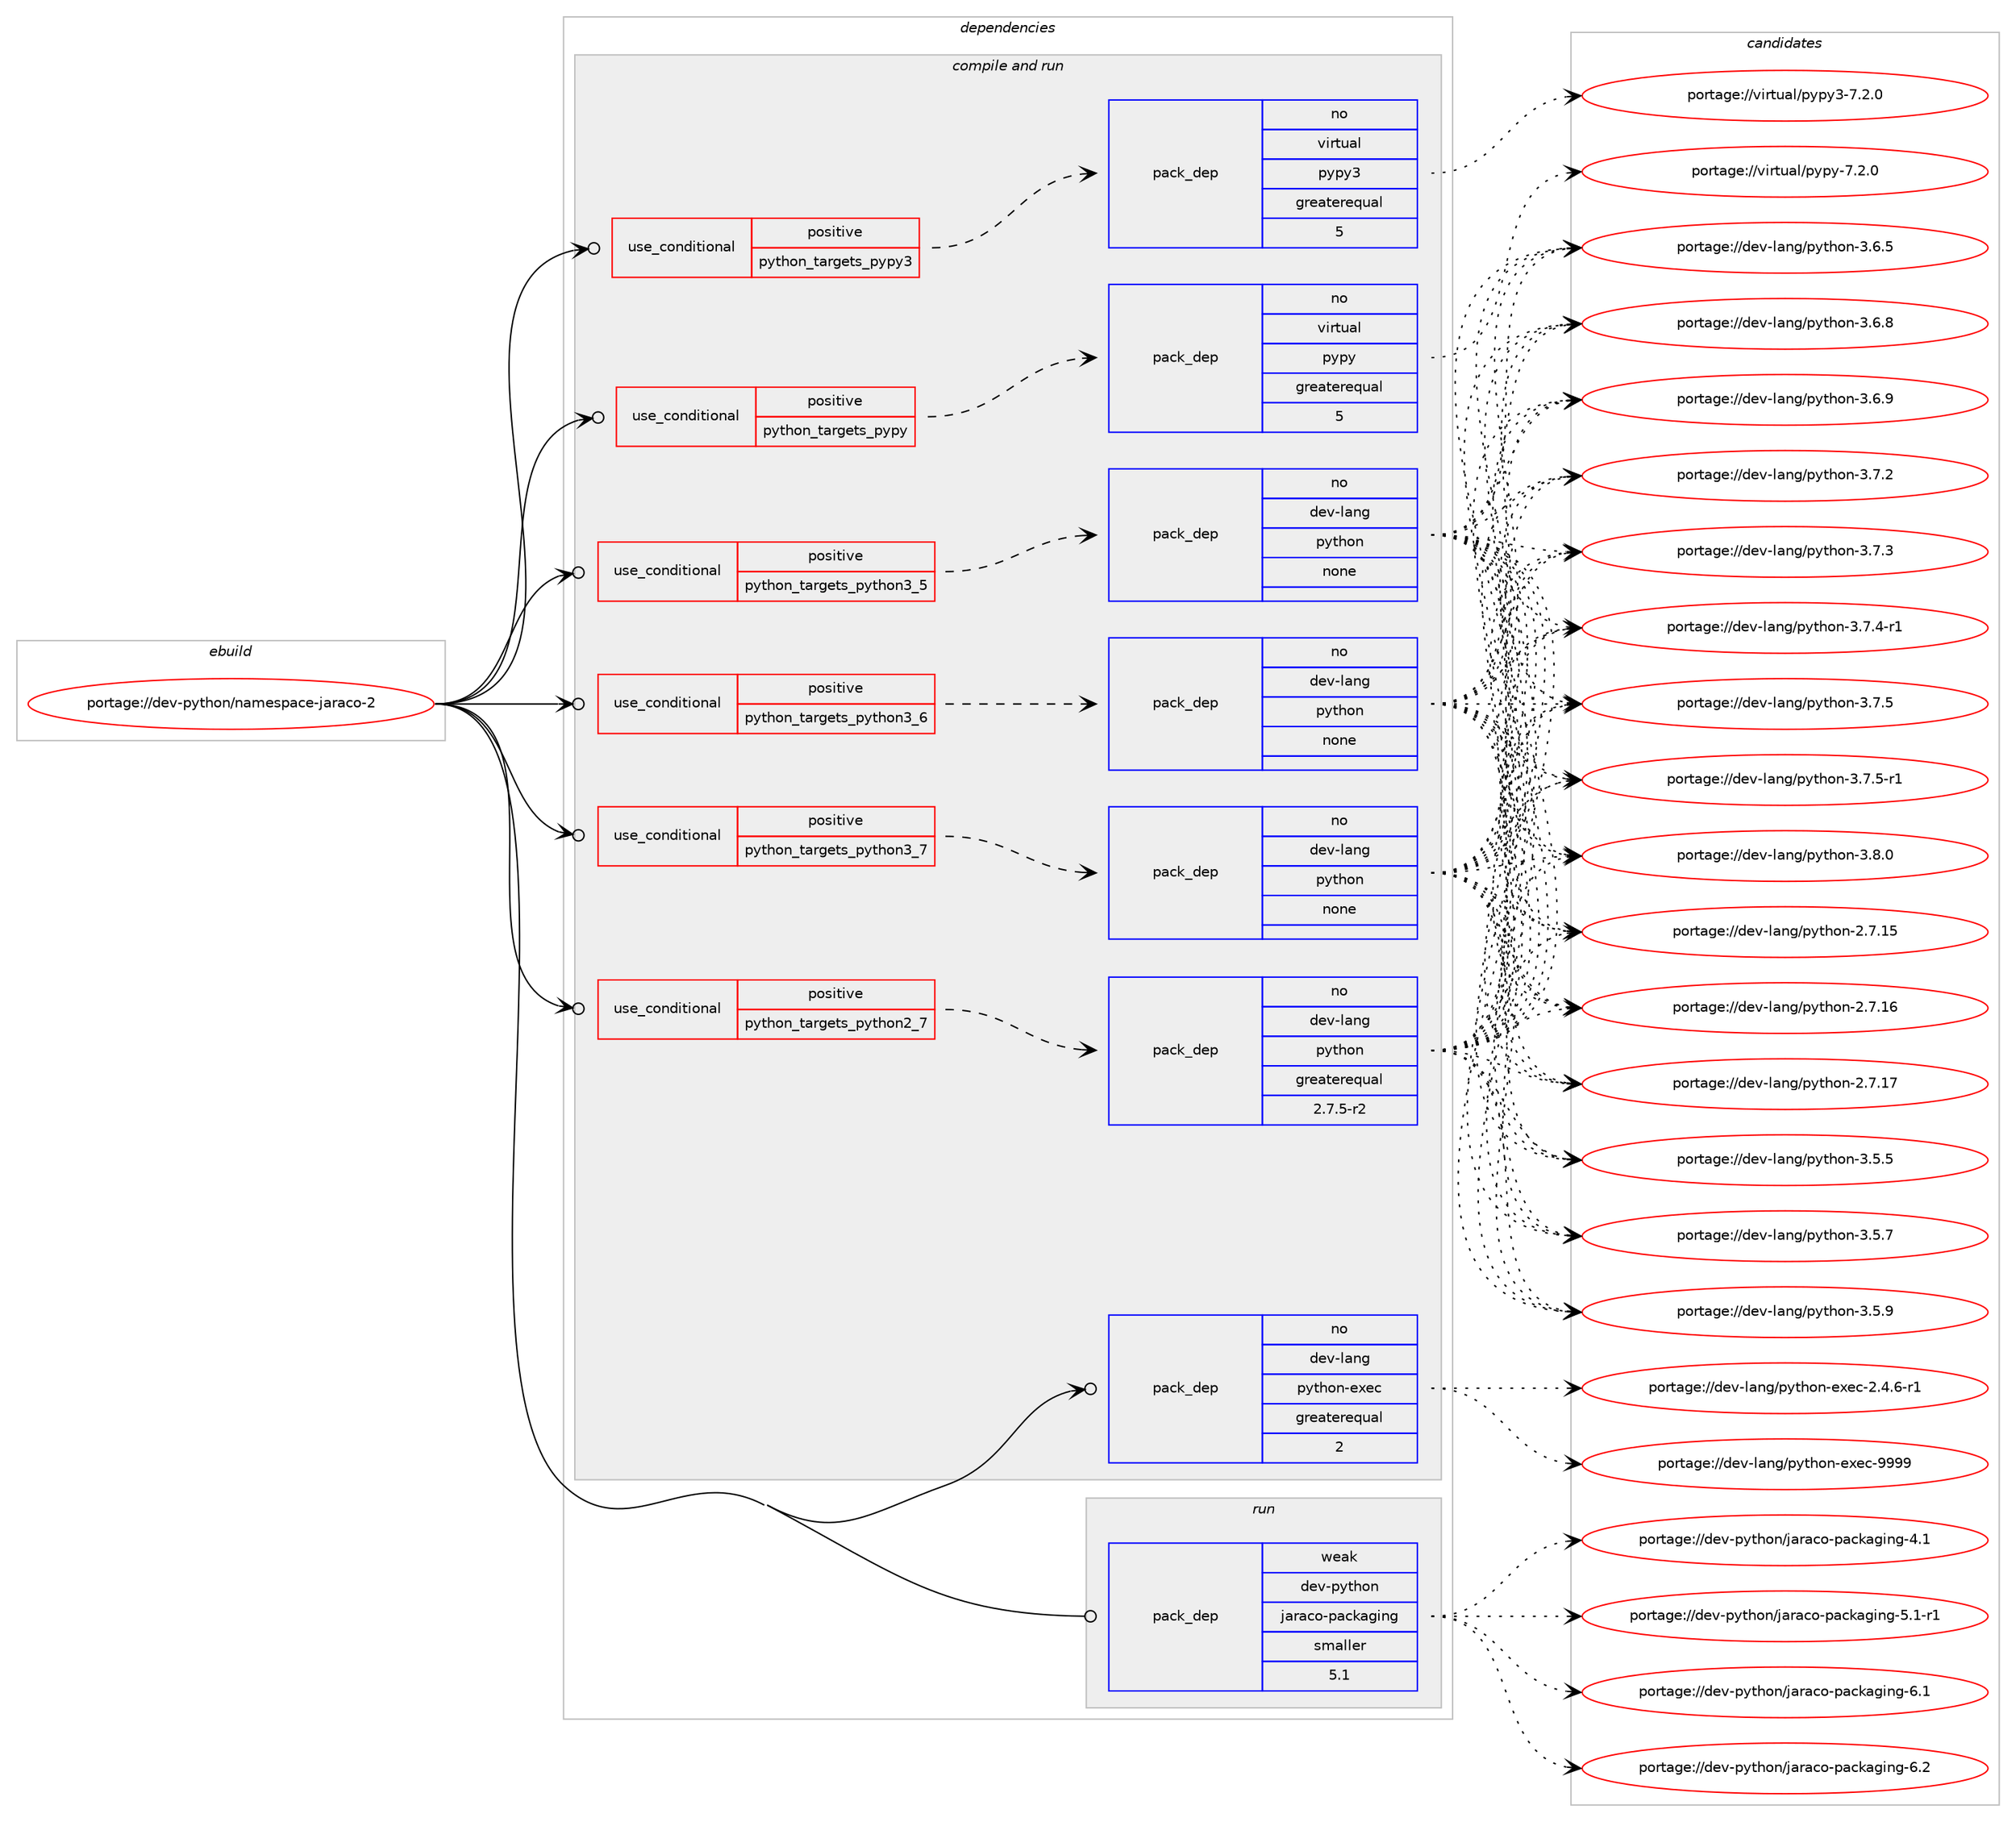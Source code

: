 digraph prolog {

# *************
# Graph options
# *************

newrank=true;
concentrate=true;
compound=true;
graph [rankdir=LR,fontname=Helvetica,fontsize=10,ranksep=1.5];#, ranksep=2.5, nodesep=0.2];
edge  [arrowhead=vee];
node  [fontname=Helvetica,fontsize=10];

# **********
# The ebuild
# **********

subgraph cluster_leftcol {
color=gray;
rank=same;
label=<<i>ebuild</i>>;
id [label="portage://dev-python/namespace-jaraco-2", color=red, width=4, href="../dev-python/namespace-jaraco-2.svg"];
}

# ****************
# The dependencies
# ****************

subgraph cluster_midcol {
color=gray;
label=<<i>dependencies</i>>;
subgraph cluster_compile {
fillcolor="#eeeeee";
style=filled;
label=<<i>compile</i>>;
}
subgraph cluster_compileandrun {
fillcolor="#eeeeee";
style=filled;
label=<<i>compile and run</i>>;
subgraph cond32156 {
dependency150631 [label=<<TABLE BORDER="0" CELLBORDER="1" CELLSPACING="0" CELLPADDING="4"><TR><TD ROWSPAN="3" CELLPADDING="10">use_conditional</TD></TR><TR><TD>positive</TD></TR><TR><TD>python_targets_pypy</TD></TR></TABLE>>, shape=none, color=red];
subgraph pack115147 {
dependency150632 [label=<<TABLE BORDER="0" CELLBORDER="1" CELLSPACING="0" CELLPADDING="4" WIDTH="220"><TR><TD ROWSPAN="6" CELLPADDING="30">pack_dep</TD></TR><TR><TD WIDTH="110">no</TD></TR><TR><TD>virtual</TD></TR><TR><TD>pypy</TD></TR><TR><TD>greaterequal</TD></TR><TR><TD>5</TD></TR></TABLE>>, shape=none, color=blue];
}
dependency150631:e -> dependency150632:w [weight=20,style="dashed",arrowhead="vee"];
}
id:e -> dependency150631:w [weight=20,style="solid",arrowhead="odotvee"];
subgraph cond32157 {
dependency150633 [label=<<TABLE BORDER="0" CELLBORDER="1" CELLSPACING="0" CELLPADDING="4"><TR><TD ROWSPAN="3" CELLPADDING="10">use_conditional</TD></TR><TR><TD>positive</TD></TR><TR><TD>python_targets_pypy3</TD></TR></TABLE>>, shape=none, color=red];
subgraph pack115148 {
dependency150634 [label=<<TABLE BORDER="0" CELLBORDER="1" CELLSPACING="0" CELLPADDING="4" WIDTH="220"><TR><TD ROWSPAN="6" CELLPADDING="30">pack_dep</TD></TR><TR><TD WIDTH="110">no</TD></TR><TR><TD>virtual</TD></TR><TR><TD>pypy3</TD></TR><TR><TD>greaterequal</TD></TR><TR><TD>5</TD></TR></TABLE>>, shape=none, color=blue];
}
dependency150633:e -> dependency150634:w [weight=20,style="dashed",arrowhead="vee"];
}
id:e -> dependency150633:w [weight=20,style="solid",arrowhead="odotvee"];
subgraph cond32158 {
dependency150635 [label=<<TABLE BORDER="0" CELLBORDER="1" CELLSPACING="0" CELLPADDING="4"><TR><TD ROWSPAN="3" CELLPADDING="10">use_conditional</TD></TR><TR><TD>positive</TD></TR><TR><TD>python_targets_python2_7</TD></TR></TABLE>>, shape=none, color=red];
subgraph pack115149 {
dependency150636 [label=<<TABLE BORDER="0" CELLBORDER="1" CELLSPACING="0" CELLPADDING="4" WIDTH="220"><TR><TD ROWSPAN="6" CELLPADDING="30">pack_dep</TD></TR><TR><TD WIDTH="110">no</TD></TR><TR><TD>dev-lang</TD></TR><TR><TD>python</TD></TR><TR><TD>greaterequal</TD></TR><TR><TD>2.7.5-r2</TD></TR></TABLE>>, shape=none, color=blue];
}
dependency150635:e -> dependency150636:w [weight=20,style="dashed",arrowhead="vee"];
}
id:e -> dependency150635:w [weight=20,style="solid",arrowhead="odotvee"];
subgraph cond32159 {
dependency150637 [label=<<TABLE BORDER="0" CELLBORDER="1" CELLSPACING="0" CELLPADDING="4"><TR><TD ROWSPAN="3" CELLPADDING="10">use_conditional</TD></TR><TR><TD>positive</TD></TR><TR><TD>python_targets_python3_5</TD></TR></TABLE>>, shape=none, color=red];
subgraph pack115150 {
dependency150638 [label=<<TABLE BORDER="0" CELLBORDER="1" CELLSPACING="0" CELLPADDING="4" WIDTH="220"><TR><TD ROWSPAN="6" CELLPADDING="30">pack_dep</TD></TR><TR><TD WIDTH="110">no</TD></TR><TR><TD>dev-lang</TD></TR><TR><TD>python</TD></TR><TR><TD>none</TD></TR><TR><TD></TD></TR></TABLE>>, shape=none, color=blue];
}
dependency150637:e -> dependency150638:w [weight=20,style="dashed",arrowhead="vee"];
}
id:e -> dependency150637:w [weight=20,style="solid",arrowhead="odotvee"];
subgraph cond32160 {
dependency150639 [label=<<TABLE BORDER="0" CELLBORDER="1" CELLSPACING="0" CELLPADDING="4"><TR><TD ROWSPAN="3" CELLPADDING="10">use_conditional</TD></TR><TR><TD>positive</TD></TR><TR><TD>python_targets_python3_6</TD></TR></TABLE>>, shape=none, color=red];
subgraph pack115151 {
dependency150640 [label=<<TABLE BORDER="0" CELLBORDER="1" CELLSPACING="0" CELLPADDING="4" WIDTH="220"><TR><TD ROWSPAN="6" CELLPADDING="30">pack_dep</TD></TR><TR><TD WIDTH="110">no</TD></TR><TR><TD>dev-lang</TD></TR><TR><TD>python</TD></TR><TR><TD>none</TD></TR><TR><TD></TD></TR></TABLE>>, shape=none, color=blue];
}
dependency150639:e -> dependency150640:w [weight=20,style="dashed",arrowhead="vee"];
}
id:e -> dependency150639:w [weight=20,style="solid",arrowhead="odotvee"];
subgraph cond32161 {
dependency150641 [label=<<TABLE BORDER="0" CELLBORDER="1" CELLSPACING="0" CELLPADDING="4"><TR><TD ROWSPAN="3" CELLPADDING="10">use_conditional</TD></TR><TR><TD>positive</TD></TR><TR><TD>python_targets_python3_7</TD></TR></TABLE>>, shape=none, color=red];
subgraph pack115152 {
dependency150642 [label=<<TABLE BORDER="0" CELLBORDER="1" CELLSPACING="0" CELLPADDING="4" WIDTH="220"><TR><TD ROWSPAN="6" CELLPADDING="30">pack_dep</TD></TR><TR><TD WIDTH="110">no</TD></TR><TR><TD>dev-lang</TD></TR><TR><TD>python</TD></TR><TR><TD>none</TD></TR><TR><TD></TD></TR></TABLE>>, shape=none, color=blue];
}
dependency150641:e -> dependency150642:w [weight=20,style="dashed",arrowhead="vee"];
}
id:e -> dependency150641:w [weight=20,style="solid",arrowhead="odotvee"];
subgraph pack115153 {
dependency150643 [label=<<TABLE BORDER="0" CELLBORDER="1" CELLSPACING="0" CELLPADDING="4" WIDTH="220"><TR><TD ROWSPAN="6" CELLPADDING="30">pack_dep</TD></TR><TR><TD WIDTH="110">no</TD></TR><TR><TD>dev-lang</TD></TR><TR><TD>python-exec</TD></TR><TR><TD>greaterequal</TD></TR><TR><TD>2</TD></TR></TABLE>>, shape=none, color=blue];
}
id:e -> dependency150643:w [weight=20,style="solid",arrowhead="odotvee"];
}
subgraph cluster_run {
fillcolor="#eeeeee";
style=filled;
label=<<i>run</i>>;
subgraph pack115154 {
dependency150644 [label=<<TABLE BORDER="0" CELLBORDER="1" CELLSPACING="0" CELLPADDING="4" WIDTH="220"><TR><TD ROWSPAN="6" CELLPADDING="30">pack_dep</TD></TR><TR><TD WIDTH="110">weak</TD></TR><TR><TD>dev-python</TD></TR><TR><TD>jaraco-packaging</TD></TR><TR><TD>smaller</TD></TR><TR><TD>5.1</TD></TR></TABLE>>, shape=none, color=blue];
}
id:e -> dependency150644:w [weight=20,style="solid",arrowhead="odot"];
}
}

# **************
# The candidates
# **************

subgraph cluster_choices {
rank=same;
color=gray;
label=<<i>candidates</i>>;

subgraph choice115147 {
color=black;
nodesep=1;
choiceportage1181051141161179710847112121112121455546504648 [label="portage://virtual/pypy-7.2.0", color=red, width=4,href="../virtual/pypy-7.2.0.svg"];
dependency150632:e -> choiceportage1181051141161179710847112121112121455546504648:w [style=dotted,weight="100"];
}
subgraph choice115148 {
color=black;
nodesep=1;
choiceportage118105114116117971084711212111212151455546504648 [label="portage://virtual/pypy3-7.2.0", color=red, width=4,href="../virtual/pypy3-7.2.0.svg"];
dependency150634:e -> choiceportage118105114116117971084711212111212151455546504648:w [style=dotted,weight="100"];
}
subgraph choice115149 {
color=black;
nodesep=1;
choiceportage10010111845108971101034711212111610411111045504655464953 [label="portage://dev-lang/python-2.7.15", color=red, width=4,href="../dev-lang/python-2.7.15.svg"];
choiceportage10010111845108971101034711212111610411111045504655464954 [label="portage://dev-lang/python-2.7.16", color=red, width=4,href="../dev-lang/python-2.7.16.svg"];
choiceportage10010111845108971101034711212111610411111045504655464955 [label="portage://dev-lang/python-2.7.17", color=red, width=4,href="../dev-lang/python-2.7.17.svg"];
choiceportage100101118451089711010347112121116104111110455146534653 [label="portage://dev-lang/python-3.5.5", color=red, width=4,href="../dev-lang/python-3.5.5.svg"];
choiceportage100101118451089711010347112121116104111110455146534655 [label="portage://dev-lang/python-3.5.7", color=red, width=4,href="../dev-lang/python-3.5.7.svg"];
choiceportage100101118451089711010347112121116104111110455146534657 [label="portage://dev-lang/python-3.5.9", color=red, width=4,href="../dev-lang/python-3.5.9.svg"];
choiceportage100101118451089711010347112121116104111110455146544653 [label="portage://dev-lang/python-3.6.5", color=red, width=4,href="../dev-lang/python-3.6.5.svg"];
choiceportage100101118451089711010347112121116104111110455146544656 [label="portage://dev-lang/python-3.6.8", color=red, width=4,href="../dev-lang/python-3.6.8.svg"];
choiceportage100101118451089711010347112121116104111110455146544657 [label="portage://dev-lang/python-3.6.9", color=red, width=4,href="../dev-lang/python-3.6.9.svg"];
choiceportage100101118451089711010347112121116104111110455146554650 [label="portage://dev-lang/python-3.7.2", color=red, width=4,href="../dev-lang/python-3.7.2.svg"];
choiceportage100101118451089711010347112121116104111110455146554651 [label="portage://dev-lang/python-3.7.3", color=red, width=4,href="../dev-lang/python-3.7.3.svg"];
choiceportage1001011184510897110103471121211161041111104551465546524511449 [label="portage://dev-lang/python-3.7.4-r1", color=red, width=4,href="../dev-lang/python-3.7.4-r1.svg"];
choiceportage100101118451089711010347112121116104111110455146554653 [label="portage://dev-lang/python-3.7.5", color=red, width=4,href="../dev-lang/python-3.7.5.svg"];
choiceportage1001011184510897110103471121211161041111104551465546534511449 [label="portage://dev-lang/python-3.7.5-r1", color=red, width=4,href="../dev-lang/python-3.7.5-r1.svg"];
choiceportage100101118451089711010347112121116104111110455146564648 [label="portage://dev-lang/python-3.8.0", color=red, width=4,href="../dev-lang/python-3.8.0.svg"];
dependency150636:e -> choiceportage10010111845108971101034711212111610411111045504655464953:w [style=dotted,weight="100"];
dependency150636:e -> choiceportage10010111845108971101034711212111610411111045504655464954:w [style=dotted,weight="100"];
dependency150636:e -> choiceportage10010111845108971101034711212111610411111045504655464955:w [style=dotted,weight="100"];
dependency150636:e -> choiceportage100101118451089711010347112121116104111110455146534653:w [style=dotted,weight="100"];
dependency150636:e -> choiceportage100101118451089711010347112121116104111110455146534655:w [style=dotted,weight="100"];
dependency150636:e -> choiceportage100101118451089711010347112121116104111110455146534657:w [style=dotted,weight="100"];
dependency150636:e -> choiceportage100101118451089711010347112121116104111110455146544653:w [style=dotted,weight="100"];
dependency150636:e -> choiceportage100101118451089711010347112121116104111110455146544656:w [style=dotted,weight="100"];
dependency150636:e -> choiceportage100101118451089711010347112121116104111110455146544657:w [style=dotted,weight="100"];
dependency150636:e -> choiceportage100101118451089711010347112121116104111110455146554650:w [style=dotted,weight="100"];
dependency150636:e -> choiceportage100101118451089711010347112121116104111110455146554651:w [style=dotted,weight="100"];
dependency150636:e -> choiceportage1001011184510897110103471121211161041111104551465546524511449:w [style=dotted,weight="100"];
dependency150636:e -> choiceportage100101118451089711010347112121116104111110455146554653:w [style=dotted,weight="100"];
dependency150636:e -> choiceportage1001011184510897110103471121211161041111104551465546534511449:w [style=dotted,weight="100"];
dependency150636:e -> choiceportage100101118451089711010347112121116104111110455146564648:w [style=dotted,weight="100"];
}
subgraph choice115150 {
color=black;
nodesep=1;
choiceportage10010111845108971101034711212111610411111045504655464953 [label="portage://dev-lang/python-2.7.15", color=red, width=4,href="../dev-lang/python-2.7.15.svg"];
choiceportage10010111845108971101034711212111610411111045504655464954 [label="portage://dev-lang/python-2.7.16", color=red, width=4,href="../dev-lang/python-2.7.16.svg"];
choiceportage10010111845108971101034711212111610411111045504655464955 [label="portage://dev-lang/python-2.7.17", color=red, width=4,href="../dev-lang/python-2.7.17.svg"];
choiceportage100101118451089711010347112121116104111110455146534653 [label="portage://dev-lang/python-3.5.5", color=red, width=4,href="../dev-lang/python-3.5.5.svg"];
choiceportage100101118451089711010347112121116104111110455146534655 [label="portage://dev-lang/python-3.5.7", color=red, width=4,href="../dev-lang/python-3.5.7.svg"];
choiceportage100101118451089711010347112121116104111110455146534657 [label="portage://dev-lang/python-3.5.9", color=red, width=4,href="../dev-lang/python-3.5.9.svg"];
choiceportage100101118451089711010347112121116104111110455146544653 [label="portage://dev-lang/python-3.6.5", color=red, width=4,href="../dev-lang/python-3.6.5.svg"];
choiceportage100101118451089711010347112121116104111110455146544656 [label="portage://dev-lang/python-3.6.8", color=red, width=4,href="../dev-lang/python-3.6.8.svg"];
choiceportage100101118451089711010347112121116104111110455146544657 [label="portage://dev-lang/python-3.6.9", color=red, width=4,href="../dev-lang/python-3.6.9.svg"];
choiceportage100101118451089711010347112121116104111110455146554650 [label="portage://dev-lang/python-3.7.2", color=red, width=4,href="../dev-lang/python-3.7.2.svg"];
choiceportage100101118451089711010347112121116104111110455146554651 [label="portage://dev-lang/python-3.7.3", color=red, width=4,href="../dev-lang/python-3.7.3.svg"];
choiceportage1001011184510897110103471121211161041111104551465546524511449 [label="portage://dev-lang/python-3.7.4-r1", color=red, width=4,href="../dev-lang/python-3.7.4-r1.svg"];
choiceportage100101118451089711010347112121116104111110455146554653 [label="portage://dev-lang/python-3.7.5", color=red, width=4,href="../dev-lang/python-3.7.5.svg"];
choiceportage1001011184510897110103471121211161041111104551465546534511449 [label="portage://dev-lang/python-3.7.5-r1", color=red, width=4,href="../dev-lang/python-3.7.5-r1.svg"];
choiceportage100101118451089711010347112121116104111110455146564648 [label="portage://dev-lang/python-3.8.0", color=red, width=4,href="../dev-lang/python-3.8.0.svg"];
dependency150638:e -> choiceportage10010111845108971101034711212111610411111045504655464953:w [style=dotted,weight="100"];
dependency150638:e -> choiceportage10010111845108971101034711212111610411111045504655464954:w [style=dotted,weight="100"];
dependency150638:e -> choiceportage10010111845108971101034711212111610411111045504655464955:w [style=dotted,weight="100"];
dependency150638:e -> choiceportage100101118451089711010347112121116104111110455146534653:w [style=dotted,weight="100"];
dependency150638:e -> choiceportage100101118451089711010347112121116104111110455146534655:w [style=dotted,weight="100"];
dependency150638:e -> choiceportage100101118451089711010347112121116104111110455146534657:w [style=dotted,weight="100"];
dependency150638:e -> choiceportage100101118451089711010347112121116104111110455146544653:w [style=dotted,weight="100"];
dependency150638:e -> choiceportage100101118451089711010347112121116104111110455146544656:w [style=dotted,weight="100"];
dependency150638:e -> choiceportage100101118451089711010347112121116104111110455146544657:w [style=dotted,weight="100"];
dependency150638:e -> choiceportage100101118451089711010347112121116104111110455146554650:w [style=dotted,weight="100"];
dependency150638:e -> choiceportage100101118451089711010347112121116104111110455146554651:w [style=dotted,weight="100"];
dependency150638:e -> choiceportage1001011184510897110103471121211161041111104551465546524511449:w [style=dotted,weight="100"];
dependency150638:e -> choiceportage100101118451089711010347112121116104111110455146554653:w [style=dotted,weight="100"];
dependency150638:e -> choiceportage1001011184510897110103471121211161041111104551465546534511449:w [style=dotted,weight="100"];
dependency150638:e -> choiceportage100101118451089711010347112121116104111110455146564648:w [style=dotted,weight="100"];
}
subgraph choice115151 {
color=black;
nodesep=1;
choiceportage10010111845108971101034711212111610411111045504655464953 [label="portage://dev-lang/python-2.7.15", color=red, width=4,href="../dev-lang/python-2.7.15.svg"];
choiceportage10010111845108971101034711212111610411111045504655464954 [label="portage://dev-lang/python-2.7.16", color=red, width=4,href="../dev-lang/python-2.7.16.svg"];
choiceportage10010111845108971101034711212111610411111045504655464955 [label="portage://dev-lang/python-2.7.17", color=red, width=4,href="../dev-lang/python-2.7.17.svg"];
choiceportage100101118451089711010347112121116104111110455146534653 [label="portage://dev-lang/python-3.5.5", color=red, width=4,href="../dev-lang/python-3.5.5.svg"];
choiceportage100101118451089711010347112121116104111110455146534655 [label="portage://dev-lang/python-3.5.7", color=red, width=4,href="../dev-lang/python-3.5.7.svg"];
choiceportage100101118451089711010347112121116104111110455146534657 [label="portage://dev-lang/python-3.5.9", color=red, width=4,href="../dev-lang/python-3.5.9.svg"];
choiceportage100101118451089711010347112121116104111110455146544653 [label="portage://dev-lang/python-3.6.5", color=red, width=4,href="../dev-lang/python-3.6.5.svg"];
choiceportage100101118451089711010347112121116104111110455146544656 [label="portage://dev-lang/python-3.6.8", color=red, width=4,href="../dev-lang/python-3.6.8.svg"];
choiceportage100101118451089711010347112121116104111110455146544657 [label="portage://dev-lang/python-3.6.9", color=red, width=4,href="../dev-lang/python-3.6.9.svg"];
choiceportage100101118451089711010347112121116104111110455146554650 [label="portage://dev-lang/python-3.7.2", color=red, width=4,href="../dev-lang/python-3.7.2.svg"];
choiceportage100101118451089711010347112121116104111110455146554651 [label="portage://dev-lang/python-3.7.3", color=red, width=4,href="../dev-lang/python-3.7.3.svg"];
choiceportage1001011184510897110103471121211161041111104551465546524511449 [label="portage://dev-lang/python-3.7.4-r1", color=red, width=4,href="../dev-lang/python-3.7.4-r1.svg"];
choiceportage100101118451089711010347112121116104111110455146554653 [label="portage://dev-lang/python-3.7.5", color=red, width=4,href="../dev-lang/python-3.7.5.svg"];
choiceportage1001011184510897110103471121211161041111104551465546534511449 [label="portage://dev-lang/python-3.7.5-r1", color=red, width=4,href="../dev-lang/python-3.7.5-r1.svg"];
choiceportage100101118451089711010347112121116104111110455146564648 [label="portage://dev-lang/python-3.8.0", color=red, width=4,href="../dev-lang/python-3.8.0.svg"];
dependency150640:e -> choiceportage10010111845108971101034711212111610411111045504655464953:w [style=dotted,weight="100"];
dependency150640:e -> choiceportage10010111845108971101034711212111610411111045504655464954:w [style=dotted,weight="100"];
dependency150640:e -> choiceportage10010111845108971101034711212111610411111045504655464955:w [style=dotted,weight="100"];
dependency150640:e -> choiceportage100101118451089711010347112121116104111110455146534653:w [style=dotted,weight="100"];
dependency150640:e -> choiceportage100101118451089711010347112121116104111110455146534655:w [style=dotted,weight="100"];
dependency150640:e -> choiceportage100101118451089711010347112121116104111110455146534657:w [style=dotted,weight="100"];
dependency150640:e -> choiceportage100101118451089711010347112121116104111110455146544653:w [style=dotted,weight="100"];
dependency150640:e -> choiceportage100101118451089711010347112121116104111110455146544656:w [style=dotted,weight="100"];
dependency150640:e -> choiceportage100101118451089711010347112121116104111110455146544657:w [style=dotted,weight="100"];
dependency150640:e -> choiceportage100101118451089711010347112121116104111110455146554650:w [style=dotted,weight="100"];
dependency150640:e -> choiceportage100101118451089711010347112121116104111110455146554651:w [style=dotted,weight="100"];
dependency150640:e -> choiceportage1001011184510897110103471121211161041111104551465546524511449:w [style=dotted,weight="100"];
dependency150640:e -> choiceportage100101118451089711010347112121116104111110455146554653:w [style=dotted,weight="100"];
dependency150640:e -> choiceportage1001011184510897110103471121211161041111104551465546534511449:w [style=dotted,weight="100"];
dependency150640:e -> choiceportage100101118451089711010347112121116104111110455146564648:w [style=dotted,weight="100"];
}
subgraph choice115152 {
color=black;
nodesep=1;
choiceportage10010111845108971101034711212111610411111045504655464953 [label="portage://dev-lang/python-2.7.15", color=red, width=4,href="../dev-lang/python-2.7.15.svg"];
choiceportage10010111845108971101034711212111610411111045504655464954 [label="portage://dev-lang/python-2.7.16", color=red, width=4,href="../dev-lang/python-2.7.16.svg"];
choiceportage10010111845108971101034711212111610411111045504655464955 [label="portage://dev-lang/python-2.7.17", color=red, width=4,href="../dev-lang/python-2.7.17.svg"];
choiceportage100101118451089711010347112121116104111110455146534653 [label="portage://dev-lang/python-3.5.5", color=red, width=4,href="../dev-lang/python-3.5.5.svg"];
choiceportage100101118451089711010347112121116104111110455146534655 [label="portage://dev-lang/python-3.5.7", color=red, width=4,href="../dev-lang/python-3.5.7.svg"];
choiceportage100101118451089711010347112121116104111110455146534657 [label="portage://dev-lang/python-3.5.9", color=red, width=4,href="../dev-lang/python-3.5.9.svg"];
choiceportage100101118451089711010347112121116104111110455146544653 [label="portage://dev-lang/python-3.6.5", color=red, width=4,href="../dev-lang/python-3.6.5.svg"];
choiceportage100101118451089711010347112121116104111110455146544656 [label="portage://dev-lang/python-3.6.8", color=red, width=4,href="../dev-lang/python-3.6.8.svg"];
choiceportage100101118451089711010347112121116104111110455146544657 [label="portage://dev-lang/python-3.6.9", color=red, width=4,href="../dev-lang/python-3.6.9.svg"];
choiceportage100101118451089711010347112121116104111110455146554650 [label="portage://dev-lang/python-3.7.2", color=red, width=4,href="../dev-lang/python-3.7.2.svg"];
choiceportage100101118451089711010347112121116104111110455146554651 [label="portage://dev-lang/python-3.7.3", color=red, width=4,href="../dev-lang/python-3.7.3.svg"];
choiceportage1001011184510897110103471121211161041111104551465546524511449 [label="portage://dev-lang/python-3.7.4-r1", color=red, width=4,href="../dev-lang/python-3.7.4-r1.svg"];
choiceportage100101118451089711010347112121116104111110455146554653 [label="portage://dev-lang/python-3.7.5", color=red, width=4,href="../dev-lang/python-3.7.5.svg"];
choiceportage1001011184510897110103471121211161041111104551465546534511449 [label="portage://dev-lang/python-3.7.5-r1", color=red, width=4,href="../dev-lang/python-3.7.5-r1.svg"];
choiceportage100101118451089711010347112121116104111110455146564648 [label="portage://dev-lang/python-3.8.0", color=red, width=4,href="../dev-lang/python-3.8.0.svg"];
dependency150642:e -> choiceportage10010111845108971101034711212111610411111045504655464953:w [style=dotted,weight="100"];
dependency150642:e -> choiceportage10010111845108971101034711212111610411111045504655464954:w [style=dotted,weight="100"];
dependency150642:e -> choiceportage10010111845108971101034711212111610411111045504655464955:w [style=dotted,weight="100"];
dependency150642:e -> choiceportage100101118451089711010347112121116104111110455146534653:w [style=dotted,weight="100"];
dependency150642:e -> choiceportage100101118451089711010347112121116104111110455146534655:w [style=dotted,weight="100"];
dependency150642:e -> choiceportage100101118451089711010347112121116104111110455146534657:w [style=dotted,weight="100"];
dependency150642:e -> choiceportage100101118451089711010347112121116104111110455146544653:w [style=dotted,weight="100"];
dependency150642:e -> choiceportage100101118451089711010347112121116104111110455146544656:w [style=dotted,weight="100"];
dependency150642:e -> choiceportage100101118451089711010347112121116104111110455146544657:w [style=dotted,weight="100"];
dependency150642:e -> choiceportage100101118451089711010347112121116104111110455146554650:w [style=dotted,weight="100"];
dependency150642:e -> choiceportage100101118451089711010347112121116104111110455146554651:w [style=dotted,weight="100"];
dependency150642:e -> choiceportage1001011184510897110103471121211161041111104551465546524511449:w [style=dotted,weight="100"];
dependency150642:e -> choiceportage100101118451089711010347112121116104111110455146554653:w [style=dotted,weight="100"];
dependency150642:e -> choiceportage1001011184510897110103471121211161041111104551465546534511449:w [style=dotted,weight="100"];
dependency150642:e -> choiceportage100101118451089711010347112121116104111110455146564648:w [style=dotted,weight="100"];
}
subgraph choice115153 {
color=black;
nodesep=1;
choiceportage10010111845108971101034711212111610411111045101120101994550465246544511449 [label="portage://dev-lang/python-exec-2.4.6-r1", color=red, width=4,href="../dev-lang/python-exec-2.4.6-r1.svg"];
choiceportage10010111845108971101034711212111610411111045101120101994557575757 [label="portage://dev-lang/python-exec-9999", color=red, width=4,href="../dev-lang/python-exec-9999.svg"];
dependency150643:e -> choiceportage10010111845108971101034711212111610411111045101120101994550465246544511449:w [style=dotted,weight="100"];
dependency150643:e -> choiceportage10010111845108971101034711212111610411111045101120101994557575757:w [style=dotted,weight="100"];
}
subgraph choice115154 {
color=black;
nodesep=1;
choiceportage10010111845112121116104111110471069711497991114511297991079710310511010345524649 [label="portage://dev-python/jaraco-packaging-4.1", color=red, width=4,href="../dev-python/jaraco-packaging-4.1.svg"];
choiceportage100101118451121211161041111104710697114979911145112979910797103105110103455346494511449 [label="portage://dev-python/jaraco-packaging-5.1-r1", color=red, width=4,href="../dev-python/jaraco-packaging-5.1-r1.svg"];
choiceportage10010111845112121116104111110471069711497991114511297991079710310511010345544649 [label="portage://dev-python/jaraco-packaging-6.1", color=red, width=4,href="../dev-python/jaraco-packaging-6.1.svg"];
choiceportage10010111845112121116104111110471069711497991114511297991079710310511010345544650 [label="portage://dev-python/jaraco-packaging-6.2", color=red, width=4,href="../dev-python/jaraco-packaging-6.2.svg"];
dependency150644:e -> choiceportage10010111845112121116104111110471069711497991114511297991079710310511010345524649:w [style=dotted,weight="100"];
dependency150644:e -> choiceportage100101118451121211161041111104710697114979911145112979910797103105110103455346494511449:w [style=dotted,weight="100"];
dependency150644:e -> choiceportage10010111845112121116104111110471069711497991114511297991079710310511010345544649:w [style=dotted,weight="100"];
dependency150644:e -> choiceportage10010111845112121116104111110471069711497991114511297991079710310511010345544650:w [style=dotted,weight="100"];
}
}

}
